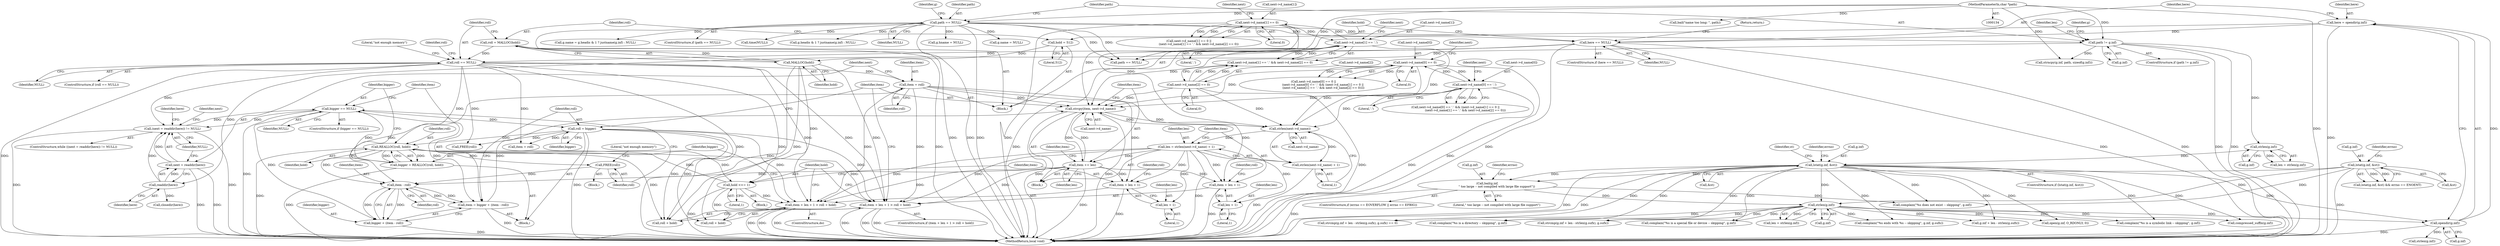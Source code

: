 digraph "0_pigz_fdad1406b3ec809f4954ff7cdf9e99eb18c2458f@API" {
"1000541" [label="(Call,strcpy(item, next->d_name))"];
"1000531" [label="(Call,item = bigger + (item - roll))"];
"1000522" [label="(Call,bigger == NULL)"];
"1000516" [label="(Call,bigger = REALLOC(roll, hold))"];
"1000518" [label="(Call,REALLOC(roll, hold))"];
"1000538" [label="(Call,roll = bigger)"];
"1000421" [label="(Call,roll == NULL)"];
"1000416" [label="(Call,roll = MALLOC(hold))"];
"1000418" [label="(Call,MALLOC(hold))"];
"1000413" [label="(Call,hold = 512)"];
"1000409" [label="(Call,here == NULL)"];
"1000402" [label="(Call,here = opendir(g.inf))"];
"1000404" [label="(Call,opendir(g.inf))"];
"1000232" [label="(Call,lstat(g.inf, &st))"];
"1000227" [label="(Call,strlen(g.inf))"];
"1000196" [label="(Call,path != g.inf)"];
"1000148" [label="(Call,path == NULL)"];
"1000135" [label="(MethodParameterIn,char *path)"];
"1000304" [label="(Call,strlen(g.inf))"];
"1000281" [label="(Call,bail(g.inf,\n                    \" too large -- not compiled with large file support\"))"];
"1000264" [label="(Call,lstat(g.inf, &st))"];
"1000504" [label="(Call,hold <<= 1)"];
"1000435" [label="(Call,(next = readdir(here)) != NULL)"];
"1000436" [label="(Call,next = readdir(here))"];
"1000438" [label="(Call,readdir(here))"];
"1000535" [label="(Call,item - roll)"];
"1000431" [label="(Call,item = roll)"];
"1000546" [label="(Call,item += len)"];
"1000483" [label="(Call,len = strlen(next->d_name) + 1)"];
"1000486" [label="(Call,strlen(next->d_name))"];
"1000460" [label="(Call,next->d_name[1] == 0)"];
"1000468" [label="(Call,next->d_name[1] == '.')"];
"1000475" [label="(Call,next->d_name[2] == 0)"];
"1000444" [label="(Call,next->d_name[0] == 0)"];
"1000452" [label="(Call,next->d_name[0] == '.')"];
"1000541" [label="(Call,strcpy(item, next->d_name))"];
"1000526" [label="(Call,FREE(roll))"];
"1000492" [label="(Call,item + len + 1 > roll + hold)"];
"1000493" [label="(Call,item + len + 1)"];
"1000495" [label="(Call,len + 1)"];
"1000507" [label="(Call,item + len + 1 > roll + hold)"];
"1000508" [label="(Call,item + len + 1)"];
"1000510" [label="(Call,len + 1)"];
"1000533" [label="(Call,bigger + (item - roll))"];
"1000485" [label="(Call,strlen(next->d_name) + 1)"];
"1000538" [label="(Call,roll = bigger)"];
"1000281" [label="(Call,bail(g.inf,\n                    \" too large -- not compiled with large file support\"))"];
"1000782" [label="(Call,g.headis & 1 ? justname(g.inf) : NULL)"];
"1000222" [label="(Call,bail(\"name too long: \", path))"];
"1000695" [label="(Call,g.inf + len - strlen(g.sufx))"];
"1000410" [label="(Identifier,here)"];
"1000458" [label="(Literal,'.')"];
"1000273" [label="(ControlStructure,if (errno == EOVERFLOW || errno == EFBIG))"];
"1000461" [label="(Call,next->d_name[1])"];
"1000421" [label="(Call,roll == NULL)"];
"1000739" [label="(Call,compressed_suffix(g.inf))"];
"1000483" [label="(Call,len = strlen(next->d_name) + 1)"];
"1000439" [label="(Identifier,here)"];
"1000486" [label="(Call,strlen(next->d_name))"];
"1000532" [label="(Identifier,item)"];
"1000425" [label="(Literal,\"not enough memory\")"];
"1000693" [label="(Call,strcmp(g.inf + len - strlen(g.sufx), g.sufx) == 0)"];
"1000443" [label="(Call,next->d_name[0] == 0 ||\n                    (next->d_name[0] == '.' && (next->d_name[1] == 0 ||\n                     (next->d_name[1] == '.' && next->d_name[2] == 0))))"];
"1000519" [label="(Identifier,roll)"];
"1000285" [label="(Literal,\" too large -- not compiled with large file support\")"];
"1000481" [label="(Literal,0)"];
"1000535" [label="(Call,item - roll)"];
"1000445" [label="(Call,next->d_name[0])"];
"1000302" [label="(Call,len = strlen(g.inf))"];
"1000231" [label="(ControlStructure,if (lstat(g.inf, &st)))"];
"1000520" [label="(Identifier,hold)"];
"1000506" [label="(Literal,1)"];
"1000537" [label="(Identifier,roll)"];
"1000432" [label="(Identifier,item)"];
"1000202" [label="(Call,strncpy(g.inf, path, sizeof(g.inf)))"];
"1000440" [label="(Identifier,NULL)"];
"1000529" [label="(Literal,\"not enough memory\")"];
"1000513" [label="(Call,roll + hold)"];
"1000227" [label="(Call,strlen(g.inf))"];
"1000539" [label="(Identifier,roll)"];
"1000287" [label="(Identifier,errno)"];
"1000271" [label="(Identifier,errno)"];
"1000516" [label="(Call,bigger = REALLOC(roll, hold))"];
"1000435" [label="(Call,(next = readdir(here)) != NULL)"];
"1000413" [label="(Call,hold = 512)"];
"1000606" [label="(Call,item = roll)"];
"1000431" [label="(Call,item = roll)"];
"1000232" [label="(Call,lstat(g.inf, &st))"];
"1000471" [label="(Identifier,next)"];
"1000514" [label="(Identifier,roll)"];
"1000521" [label="(ControlStructure,if (bigger == NULL))"];
"1000304" [label="(Call,strlen(g.inf))"];
"1000563" [label="(Call,strlen(g.inf))"];
"1000547" [label="(Identifier,item)"];
"1000811" [label="(Call,g.hname = NULL)"];
"1000412" [label="(Return,return;)"];
"1000282" [label="(Call,g.inf)"];
"1000263" [label="(Call,lstat(g.inf, &st) && errno == ENOENT)"];
"1000534" [label="(Identifier,bigger)"];
"1000415" [label="(Literal,512)"];
"1000526" [label="(Call,FREE(roll))"];
"1000404" [label="(Call,opendir(g.inf))"];
"1000333" [label="(Call,complain(\"%s is a special file or device -- skipping\", g.inf))"];
"1000459" [label="(Call,next->d_name[1] == 0 ||\n                     (next->d_name[1] == '.' && next->d_name[2] == 0))"];
"1000960" [label="(Call,path == NULL)"];
"1000419" [label="(Identifier,hold)"];
"1000450" [label="(Literal,0)"];
"1000508" [label="(Call,item + len + 1)"];
"1000710" [label="(Call,complain(\"%s ends with %s -- skipping\", g.inf, g.sufx))"];
"1000493" [label="(Call,item + len + 1)"];
"1001438" [label="(MethodReturn,local void)"];
"1000162" [label="(Call,g.name = NULL)"];
"1000135" [label="(MethodParameterIn,char *path)"];
"1000204" [label="(Identifier,g)"];
"1000429" [label="(Identifier,roll)"];
"1000778" [label="(Call,g.name = g.headis & 1 ? justname(g.inf) : NULL)"];
"1000497" [label="(Literal,1)"];
"1000504" [label="(Call,hold <<= 1)"];
"1000554" [label="(Identifier,here)"];
"1000533" [label="(Call,bigger + (item - roll))"];
"1000417" [label="(Identifier,roll)"];
"1000455" [label="(Identifier,next)"];
"1000453" [label="(Call,next->d_name[0])"];
"1000523" [label="(Identifier,bigger)"];
"1000437" [label="(Identifier,next)"];
"1000147" [label="(ControlStructure,if (path == NULL))"];
"1000548" [label="(Identifier,len)"];
"1000543" [label="(Call,next->d_name)"];
"1000242" [label="(Identifier,errno)"];
"1000149" [label="(Identifier,path)"];
"1000463" [label="(Identifier,next)"];
"1000233" [label="(Call,g.inf)"];
"1000546" [label="(Call,item += len)"];
"1000402" [label="(Call,here = opendir(g.inf))"];
"1000498" [label="(Call,roll + hold)"];
"1000452" [label="(Call,next->d_name[0] == '.')"];
"1000423" [label="(Identifier,NULL)"];
"1000411" [label="(Identifier,NULL)"];
"1000444" [label="(Call,next->d_name[0] == 0)"];
"1000487" [label="(Call,next->d_name)"];
"1000468" [label="(Call,next->d_name[1] == '.')"];
"1000499" [label="(Identifier,roll)"];
"1000510" [label="(Call,len + 1)"];
"1000466" [label="(Literal,0)"];
"1000495" [label="(Call,len + 1)"];
"1000540" [label="(Identifier,bigger)"];
"1000492" [label="(Call,item + len + 1 > roll + hold)"];
"1000416" [label="(Call,roll = MALLOC(hold))"];
"1000478" [label="(Identifier,next)"];
"1000226" [label="(Identifier,len)"];
"1000451" [label="(Call,next->d_name[0] == '.' && (next->d_name[1] == 0 ||\n                     (next->d_name[1] == '.' && next->d_name[2] == 0)))"];
"1000485" [label="(Call,strlen(next->d_name) + 1)"];
"1000496" [label="(Identifier,len)"];
"1000447" [label="(Identifier,next)"];
"1000408" [label="(ControlStructure,if (here == NULL))"];
"1000522" [label="(Call,bigger == NULL)"];
"1000484" [label="(Identifier,len)"];
"1000511" [label="(Identifier,len)"];
"1000236" [label="(Call,&st)"];
"1000264" [label="(Call,lstat(g.inf, &st))"];
"1000469" [label="(Call,next->d_name[1])"];
"1000460" [label="(Call,next->d_name[1] == 0)"];
"1000507" [label="(Call,item + len + 1 > roll + hold)"];
"1000541" [label="(Call,strcpy(item, next->d_name))"];
"1000150" [label="(Identifier,NULL)"];
"1000305" [label="(Call,g.inf)"];
"1000761" [label="(Call,open(g.inf, O_RDONLY, 0))"];
"1000551" [label="(Identifier,item)"];
"1000525" [label="(Block,)"];
"1000268" [label="(Call,&st)"];
"1000296" [label="(Call,complain(\"%s does not exist -- skipping\", g.inf))"];
"1000474" [label="(Literal,'.')"];
"1000475" [label="(Call,next->d_name[2] == 0)"];
"1000265" [label="(Call,g.inf)"];
"1000509" [label="(Identifier,item)"];
"1000518" [label="(Call,REALLOC(roll, hold))"];
"1000433" [label="(Identifier,roll)"];
"1000313" [label="(Identifier,st)"];
"1000197" [label="(Identifier,path)"];
"1000531" [label="(Call,item = bigger + (item - roll))"];
"1000505" [label="(Identifier,hold)"];
"1000491" [label="(ControlStructure,if (item + len + 1 > roll + hold))"];
"1000358" [label="(Call,complain(\"%s is a symbolic link -- skipping\", g.inf))"];
"1000467" [label="(Call,next->d_name[1] == '.' && next->d_name[2] == 0)"];
"1000414" [label="(Identifier,hold)"];
"1000512" [label="(Literal,1)"];
"1000438" [label="(Call,readdir(here))"];
"1000441" [label="(Block,)"];
"1000501" [label="(Block,)"];
"1000148" [label="(Call,path == NULL)"];
"1000422" [label="(Identifier,roll)"];
"1000490" [label="(Literal,1)"];
"1000378" [label="(Call,complain(\"%s is a directory -- skipping\", g.inf))"];
"1000184" [label="(Call,time(NULL))"];
"1000524" [label="(Identifier,NULL)"];
"1000694" [label="(Call,strcmp(g.inf + len - strlen(g.sufx), g.sufx))"];
"1000553" [label="(Call,closedir(here))"];
"1000403" [label="(Identifier,here)"];
"1000420" [label="(ControlStructure,if (roll == NULL))"];
"1000503" [label="(Block,)"];
"1000228" [label="(Call,g.inf)"];
"1000196" [label="(Call,path != g.inf)"];
"1000536" [label="(Identifier,item)"];
"1000418" [label="(Call,MALLOC(hold))"];
"1000669" [label="(Call,FREE(roll))"];
"1000225" [label="(Call,len = strlen(g.inf))"];
"1000409" [label="(Call,here == NULL)"];
"1000502" [label="(ControlStructure,do)"];
"1000517" [label="(Identifier,bigger)"];
"1000195" [label="(ControlStructure,if (path != g.inf))"];
"1000405" [label="(Call,g.inf)"];
"1000527" [label="(Identifier,roll)"];
"1000476" [label="(Call,next->d_name[2])"];
"1000392" [label="(Block,)"];
"1000198" [label="(Call,g.inf)"];
"1000436" [label="(Call,next = readdir(here))"];
"1000494" [label="(Identifier,item)"];
"1000542" [label="(Identifier,item)"];
"1000434" [label="(ControlStructure,while ((next = readdir(here)) != NULL))"];
"1000154" [label="(Identifier,g)"];
"1000541" -> "1000441"  [label="AST: "];
"1000541" -> "1000543"  [label="CFG: "];
"1000542" -> "1000541"  [label="AST: "];
"1000543" -> "1000541"  [label="AST: "];
"1000547" -> "1000541"  [label="CFG: "];
"1000541" -> "1001438"  [label="DDG: "];
"1000541" -> "1001438"  [label="DDG: "];
"1000541" -> "1000486"  [label="DDG: "];
"1000531" -> "1000541"  [label="DDG: "];
"1000431" -> "1000541"  [label="DDG: "];
"1000546" -> "1000541"  [label="DDG: "];
"1000460" -> "1000541"  [label="DDG: "];
"1000475" -> "1000541"  [label="DDG: "];
"1000468" -> "1000541"  [label="DDG: "];
"1000444" -> "1000541"  [label="DDG: "];
"1000452" -> "1000541"  [label="DDG: "];
"1000486" -> "1000541"  [label="DDG: "];
"1000541" -> "1000546"  [label="DDG: "];
"1000531" -> "1000501"  [label="AST: "];
"1000531" -> "1000533"  [label="CFG: "];
"1000532" -> "1000531"  [label="AST: "];
"1000533" -> "1000531"  [label="AST: "];
"1000539" -> "1000531"  [label="CFG: "];
"1000531" -> "1001438"  [label="DDG: "];
"1000522" -> "1000531"  [label="DDG: "];
"1000535" -> "1000531"  [label="DDG: "];
"1000535" -> "1000531"  [label="DDG: "];
"1000522" -> "1000521"  [label="AST: "];
"1000522" -> "1000524"  [label="CFG: "];
"1000523" -> "1000522"  [label="AST: "];
"1000524" -> "1000522"  [label="AST: "];
"1000527" -> "1000522"  [label="CFG: "];
"1000532" -> "1000522"  [label="CFG: "];
"1000522" -> "1001438"  [label="DDG: "];
"1000522" -> "1000435"  [label="DDG: "];
"1000516" -> "1000522"  [label="DDG: "];
"1000435" -> "1000522"  [label="DDG: "];
"1000522" -> "1000533"  [label="DDG: "];
"1000522" -> "1000538"  [label="DDG: "];
"1000516" -> "1000501"  [label="AST: "];
"1000516" -> "1000518"  [label="CFG: "];
"1000517" -> "1000516"  [label="AST: "];
"1000518" -> "1000516"  [label="AST: "];
"1000523" -> "1000516"  [label="CFG: "];
"1000516" -> "1001438"  [label="DDG: "];
"1000518" -> "1000516"  [label="DDG: "];
"1000518" -> "1000516"  [label="DDG: "];
"1000518" -> "1000520"  [label="CFG: "];
"1000519" -> "1000518"  [label="AST: "];
"1000520" -> "1000518"  [label="AST: "];
"1000518" -> "1001438"  [label="DDG: "];
"1000518" -> "1000492"  [label="DDG: "];
"1000518" -> "1000498"  [label="DDG: "];
"1000518" -> "1000504"  [label="DDG: "];
"1000538" -> "1000518"  [label="DDG: "];
"1000421" -> "1000518"  [label="DDG: "];
"1000504" -> "1000518"  [label="DDG: "];
"1000518" -> "1000526"  [label="DDG: "];
"1000518" -> "1000535"  [label="DDG: "];
"1000538" -> "1000501"  [label="AST: "];
"1000538" -> "1000540"  [label="CFG: "];
"1000539" -> "1000538"  [label="AST: "];
"1000540" -> "1000538"  [label="AST: "];
"1000542" -> "1000538"  [label="CFG: "];
"1000538" -> "1001438"  [label="DDG: "];
"1000538" -> "1000492"  [label="DDG: "];
"1000538" -> "1000498"  [label="DDG: "];
"1000538" -> "1000507"  [label="DDG: "];
"1000538" -> "1000513"  [label="DDG: "];
"1000538" -> "1000606"  [label="DDG: "];
"1000538" -> "1000669"  [label="DDG: "];
"1000421" -> "1000420"  [label="AST: "];
"1000421" -> "1000423"  [label="CFG: "];
"1000422" -> "1000421"  [label="AST: "];
"1000423" -> "1000421"  [label="AST: "];
"1000425" -> "1000421"  [label="CFG: "];
"1000429" -> "1000421"  [label="CFG: "];
"1000421" -> "1001438"  [label="DDG: "];
"1000416" -> "1000421"  [label="DDG: "];
"1000409" -> "1000421"  [label="DDG: "];
"1000421" -> "1000431"  [label="DDG: "];
"1000421" -> "1000435"  [label="DDG: "];
"1000421" -> "1000492"  [label="DDG: "];
"1000421" -> "1000498"  [label="DDG: "];
"1000421" -> "1000507"  [label="DDG: "];
"1000421" -> "1000513"  [label="DDG: "];
"1000421" -> "1000606"  [label="DDG: "];
"1000421" -> "1000669"  [label="DDG: "];
"1000416" -> "1000392"  [label="AST: "];
"1000416" -> "1000418"  [label="CFG: "];
"1000417" -> "1000416"  [label="AST: "];
"1000418" -> "1000416"  [label="AST: "];
"1000422" -> "1000416"  [label="CFG: "];
"1000416" -> "1001438"  [label="DDG: "];
"1000418" -> "1000416"  [label="DDG: "];
"1000418" -> "1000419"  [label="CFG: "];
"1000419" -> "1000418"  [label="AST: "];
"1000418" -> "1001438"  [label="DDG: "];
"1000413" -> "1000418"  [label="DDG: "];
"1000418" -> "1000492"  [label="DDG: "];
"1000418" -> "1000498"  [label="DDG: "];
"1000418" -> "1000504"  [label="DDG: "];
"1000413" -> "1000392"  [label="AST: "];
"1000413" -> "1000415"  [label="CFG: "];
"1000414" -> "1000413"  [label="AST: "];
"1000415" -> "1000413"  [label="AST: "];
"1000417" -> "1000413"  [label="CFG: "];
"1000409" -> "1000408"  [label="AST: "];
"1000409" -> "1000411"  [label="CFG: "];
"1000410" -> "1000409"  [label="AST: "];
"1000411" -> "1000409"  [label="AST: "];
"1000412" -> "1000409"  [label="CFG: "];
"1000414" -> "1000409"  [label="CFG: "];
"1000409" -> "1001438"  [label="DDG: "];
"1000409" -> "1001438"  [label="DDG: "];
"1000409" -> "1001438"  [label="DDG: "];
"1000402" -> "1000409"  [label="DDG: "];
"1000148" -> "1000409"  [label="DDG: "];
"1000409" -> "1000438"  [label="DDG: "];
"1000402" -> "1000392"  [label="AST: "];
"1000402" -> "1000404"  [label="CFG: "];
"1000403" -> "1000402"  [label="AST: "];
"1000404" -> "1000402"  [label="AST: "];
"1000410" -> "1000402"  [label="CFG: "];
"1000402" -> "1001438"  [label="DDG: "];
"1000404" -> "1000402"  [label="DDG: "];
"1000404" -> "1000405"  [label="CFG: "];
"1000405" -> "1000404"  [label="AST: "];
"1000404" -> "1001438"  [label="DDG: "];
"1000232" -> "1000404"  [label="DDG: "];
"1000304" -> "1000404"  [label="DDG: "];
"1000404" -> "1000563"  [label="DDG: "];
"1000232" -> "1000231"  [label="AST: "];
"1000232" -> "1000236"  [label="CFG: "];
"1000233" -> "1000232"  [label="AST: "];
"1000236" -> "1000232"  [label="AST: "];
"1000242" -> "1000232"  [label="CFG: "];
"1000313" -> "1000232"  [label="CFG: "];
"1000232" -> "1001438"  [label="DDG: "];
"1000232" -> "1001438"  [label="DDG: "];
"1000227" -> "1000232"  [label="DDG: "];
"1000232" -> "1000281"  [label="DDG: "];
"1000232" -> "1000296"  [label="DDG: "];
"1000232" -> "1000304"  [label="DDG: "];
"1000232" -> "1000333"  [label="DDG: "];
"1000232" -> "1000358"  [label="DDG: "];
"1000232" -> "1000378"  [label="DDG: "];
"1000232" -> "1000693"  [label="DDG: "];
"1000232" -> "1000694"  [label="DDG: "];
"1000232" -> "1000695"  [label="DDG: "];
"1000232" -> "1000710"  [label="DDG: "];
"1000232" -> "1000739"  [label="DDG: "];
"1000232" -> "1000761"  [label="DDG: "];
"1000227" -> "1000225"  [label="AST: "];
"1000227" -> "1000228"  [label="CFG: "];
"1000228" -> "1000227"  [label="AST: "];
"1000225" -> "1000227"  [label="CFG: "];
"1000227" -> "1000225"  [label="DDG: "];
"1000196" -> "1000227"  [label="DDG: "];
"1000196" -> "1000195"  [label="AST: "];
"1000196" -> "1000198"  [label="CFG: "];
"1000197" -> "1000196"  [label="AST: "];
"1000198" -> "1000196"  [label="AST: "];
"1000204" -> "1000196"  [label="CFG: "];
"1000226" -> "1000196"  [label="CFG: "];
"1000196" -> "1001438"  [label="DDG: "];
"1000196" -> "1001438"  [label="DDG: "];
"1000148" -> "1000196"  [label="DDG: "];
"1000135" -> "1000196"  [label="DDG: "];
"1000196" -> "1000202"  [label="DDG: "];
"1000196" -> "1000960"  [label="DDG: "];
"1000148" -> "1000147"  [label="AST: "];
"1000148" -> "1000150"  [label="CFG: "];
"1000149" -> "1000148"  [label="AST: "];
"1000150" -> "1000148"  [label="AST: "];
"1000154" -> "1000148"  [label="CFG: "];
"1000197" -> "1000148"  [label="CFG: "];
"1000148" -> "1001438"  [label="DDG: "];
"1000148" -> "1001438"  [label="DDG: "];
"1000148" -> "1001438"  [label="DDG: "];
"1000135" -> "1000148"  [label="DDG: "];
"1000148" -> "1000162"  [label="DDG: "];
"1000148" -> "1000184"  [label="DDG: "];
"1000148" -> "1000778"  [label="DDG: "];
"1000148" -> "1000782"  [label="DDG: "];
"1000148" -> "1000811"  [label="DDG: "];
"1000148" -> "1000960"  [label="DDG: "];
"1000148" -> "1000960"  [label="DDG: "];
"1000135" -> "1000134"  [label="AST: "];
"1000135" -> "1001438"  [label="DDG: "];
"1000135" -> "1000202"  [label="DDG: "];
"1000135" -> "1000222"  [label="DDG: "];
"1000135" -> "1000960"  [label="DDG: "];
"1000304" -> "1000302"  [label="AST: "];
"1000304" -> "1000305"  [label="CFG: "];
"1000305" -> "1000304"  [label="AST: "];
"1000302" -> "1000304"  [label="CFG: "];
"1000304" -> "1000302"  [label="DDG: "];
"1000281" -> "1000304"  [label="DDG: "];
"1000264" -> "1000304"  [label="DDG: "];
"1000304" -> "1000333"  [label="DDG: "];
"1000304" -> "1000358"  [label="DDG: "];
"1000304" -> "1000378"  [label="DDG: "];
"1000304" -> "1000693"  [label="DDG: "];
"1000304" -> "1000694"  [label="DDG: "];
"1000304" -> "1000695"  [label="DDG: "];
"1000304" -> "1000710"  [label="DDG: "];
"1000304" -> "1000739"  [label="DDG: "];
"1000304" -> "1000761"  [label="DDG: "];
"1000281" -> "1000273"  [label="AST: "];
"1000281" -> "1000285"  [label="CFG: "];
"1000282" -> "1000281"  [label="AST: "];
"1000285" -> "1000281"  [label="AST: "];
"1000287" -> "1000281"  [label="CFG: "];
"1000281" -> "1001438"  [label="DDG: "];
"1000264" -> "1000281"  [label="DDG: "];
"1000281" -> "1000296"  [label="DDG: "];
"1000264" -> "1000263"  [label="AST: "];
"1000264" -> "1000268"  [label="CFG: "];
"1000265" -> "1000264"  [label="AST: "];
"1000268" -> "1000264"  [label="AST: "];
"1000271" -> "1000264"  [label="CFG: "];
"1000263" -> "1000264"  [label="CFG: "];
"1000264" -> "1001438"  [label="DDG: "];
"1000264" -> "1000263"  [label="DDG: "];
"1000264" -> "1000263"  [label="DDG: "];
"1000264" -> "1000296"  [label="DDG: "];
"1000504" -> "1000503"  [label="AST: "];
"1000504" -> "1000506"  [label="CFG: "];
"1000505" -> "1000504"  [label="AST: "];
"1000506" -> "1000504"  [label="AST: "];
"1000509" -> "1000504"  [label="CFG: "];
"1000504" -> "1001438"  [label="DDG: "];
"1000504" -> "1000507"  [label="DDG: "];
"1000504" -> "1000513"  [label="DDG: "];
"1000435" -> "1000434"  [label="AST: "];
"1000435" -> "1000440"  [label="CFG: "];
"1000436" -> "1000435"  [label="AST: "];
"1000440" -> "1000435"  [label="AST: "];
"1000447" -> "1000435"  [label="CFG: "];
"1000554" -> "1000435"  [label="CFG: "];
"1000435" -> "1001438"  [label="DDG: "];
"1000435" -> "1001438"  [label="DDG: "];
"1000436" -> "1000435"  [label="DDG: "];
"1000438" -> "1000435"  [label="DDG: "];
"1000436" -> "1000438"  [label="CFG: "];
"1000437" -> "1000436"  [label="AST: "];
"1000438" -> "1000436"  [label="AST: "];
"1000440" -> "1000436"  [label="CFG: "];
"1000436" -> "1001438"  [label="DDG: "];
"1000436" -> "1001438"  [label="DDG: "];
"1000438" -> "1000436"  [label="DDG: "];
"1000438" -> "1000439"  [label="CFG: "];
"1000439" -> "1000438"  [label="AST: "];
"1000438" -> "1000553"  [label="DDG: "];
"1000535" -> "1000533"  [label="AST: "];
"1000535" -> "1000537"  [label="CFG: "];
"1000536" -> "1000535"  [label="AST: "];
"1000537" -> "1000535"  [label="AST: "];
"1000533" -> "1000535"  [label="CFG: "];
"1000535" -> "1000533"  [label="DDG: "];
"1000535" -> "1000533"  [label="DDG: "];
"1000431" -> "1000535"  [label="DDG: "];
"1000546" -> "1000535"  [label="DDG: "];
"1000526" -> "1000535"  [label="DDG: "];
"1000431" -> "1000392"  [label="AST: "];
"1000431" -> "1000433"  [label="CFG: "];
"1000432" -> "1000431"  [label="AST: "];
"1000433" -> "1000431"  [label="AST: "];
"1000437" -> "1000431"  [label="CFG: "];
"1000431" -> "1000492"  [label="DDG: "];
"1000431" -> "1000493"  [label="DDG: "];
"1000431" -> "1000507"  [label="DDG: "];
"1000431" -> "1000508"  [label="DDG: "];
"1000546" -> "1000441"  [label="AST: "];
"1000546" -> "1000548"  [label="CFG: "];
"1000547" -> "1000546"  [label="AST: "];
"1000548" -> "1000546"  [label="AST: "];
"1000551" -> "1000546"  [label="CFG: "];
"1000546" -> "1001438"  [label="DDG: "];
"1000546" -> "1000492"  [label="DDG: "];
"1000546" -> "1000493"  [label="DDG: "];
"1000546" -> "1000507"  [label="DDG: "];
"1000546" -> "1000508"  [label="DDG: "];
"1000483" -> "1000546"  [label="DDG: "];
"1000483" -> "1000441"  [label="AST: "];
"1000483" -> "1000485"  [label="CFG: "];
"1000484" -> "1000483"  [label="AST: "];
"1000485" -> "1000483"  [label="AST: "];
"1000494" -> "1000483"  [label="CFG: "];
"1000483" -> "1001438"  [label="DDG: "];
"1000486" -> "1000483"  [label="DDG: "];
"1000483" -> "1000492"  [label="DDG: "];
"1000483" -> "1000493"  [label="DDG: "];
"1000483" -> "1000495"  [label="DDG: "];
"1000483" -> "1000507"  [label="DDG: "];
"1000483" -> "1000508"  [label="DDG: "];
"1000483" -> "1000510"  [label="DDG: "];
"1000486" -> "1000485"  [label="AST: "];
"1000486" -> "1000487"  [label="CFG: "];
"1000487" -> "1000486"  [label="AST: "];
"1000490" -> "1000486"  [label="CFG: "];
"1000486" -> "1000485"  [label="DDG: "];
"1000460" -> "1000486"  [label="DDG: "];
"1000475" -> "1000486"  [label="DDG: "];
"1000468" -> "1000486"  [label="DDG: "];
"1000444" -> "1000486"  [label="DDG: "];
"1000452" -> "1000486"  [label="DDG: "];
"1000460" -> "1000459"  [label="AST: "];
"1000460" -> "1000466"  [label="CFG: "];
"1000461" -> "1000460"  [label="AST: "];
"1000466" -> "1000460"  [label="AST: "];
"1000471" -> "1000460"  [label="CFG: "];
"1000459" -> "1000460"  [label="CFG: "];
"1000460" -> "1001438"  [label="DDG: "];
"1000460" -> "1000459"  [label="DDG: "];
"1000460" -> "1000459"  [label="DDG: "];
"1000468" -> "1000460"  [label="DDG: "];
"1000460" -> "1000468"  [label="DDG: "];
"1000468" -> "1000467"  [label="AST: "];
"1000468" -> "1000474"  [label="CFG: "];
"1000469" -> "1000468"  [label="AST: "];
"1000474" -> "1000468"  [label="AST: "];
"1000478" -> "1000468"  [label="CFG: "];
"1000467" -> "1000468"  [label="CFG: "];
"1000468" -> "1001438"  [label="DDG: "];
"1000468" -> "1000467"  [label="DDG: "];
"1000468" -> "1000467"  [label="DDG: "];
"1000475" -> "1000467"  [label="AST: "];
"1000475" -> "1000481"  [label="CFG: "];
"1000476" -> "1000475"  [label="AST: "];
"1000481" -> "1000475"  [label="AST: "];
"1000467" -> "1000475"  [label="CFG: "];
"1000475" -> "1001438"  [label="DDG: "];
"1000475" -> "1000467"  [label="DDG: "];
"1000475" -> "1000467"  [label="DDG: "];
"1000444" -> "1000443"  [label="AST: "];
"1000444" -> "1000450"  [label="CFG: "];
"1000445" -> "1000444"  [label="AST: "];
"1000450" -> "1000444"  [label="AST: "];
"1000455" -> "1000444"  [label="CFG: "];
"1000443" -> "1000444"  [label="CFG: "];
"1000444" -> "1001438"  [label="DDG: "];
"1000444" -> "1000443"  [label="DDG: "];
"1000444" -> "1000443"  [label="DDG: "];
"1000452" -> "1000444"  [label="DDG: "];
"1000444" -> "1000452"  [label="DDG: "];
"1000452" -> "1000451"  [label="AST: "];
"1000452" -> "1000458"  [label="CFG: "];
"1000453" -> "1000452"  [label="AST: "];
"1000458" -> "1000452"  [label="AST: "];
"1000463" -> "1000452"  [label="CFG: "];
"1000451" -> "1000452"  [label="CFG: "];
"1000452" -> "1001438"  [label="DDG: "];
"1000452" -> "1000451"  [label="DDG: "];
"1000452" -> "1000451"  [label="DDG: "];
"1000526" -> "1000525"  [label="AST: "];
"1000526" -> "1000527"  [label="CFG: "];
"1000527" -> "1000526"  [label="AST: "];
"1000529" -> "1000526"  [label="CFG: "];
"1000492" -> "1000491"  [label="AST: "];
"1000492" -> "1000498"  [label="CFG: "];
"1000493" -> "1000492"  [label="AST: "];
"1000498" -> "1000492"  [label="AST: "];
"1000505" -> "1000492"  [label="CFG: "];
"1000542" -> "1000492"  [label="CFG: "];
"1000492" -> "1001438"  [label="DDG: "];
"1000492" -> "1001438"  [label="DDG: "];
"1000492" -> "1001438"  [label="DDG: "];
"1000493" -> "1000495"  [label="CFG: "];
"1000494" -> "1000493"  [label="AST: "];
"1000495" -> "1000493"  [label="AST: "];
"1000499" -> "1000493"  [label="CFG: "];
"1000493" -> "1001438"  [label="DDG: "];
"1000495" -> "1000497"  [label="CFG: "];
"1000496" -> "1000495"  [label="AST: "];
"1000497" -> "1000495"  [label="AST: "];
"1000507" -> "1000502"  [label="AST: "];
"1000507" -> "1000513"  [label="CFG: "];
"1000508" -> "1000507"  [label="AST: "];
"1000513" -> "1000507"  [label="AST: "];
"1000505" -> "1000507"  [label="CFG: "];
"1000517" -> "1000507"  [label="CFG: "];
"1000507" -> "1001438"  [label="DDG: "];
"1000507" -> "1001438"  [label="DDG: "];
"1000507" -> "1001438"  [label="DDG: "];
"1000508" -> "1000510"  [label="CFG: "];
"1000509" -> "1000508"  [label="AST: "];
"1000510" -> "1000508"  [label="AST: "];
"1000514" -> "1000508"  [label="CFG: "];
"1000508" -> "1001438"  [label="DDG: "];
"1000510" -> "1000512"  [label="CFG: "];
"1000511" -> "1000510"  [label="AST: "];
"1000512" -> "1000510"  [label="AST: "];
"1000534" -> "1000533"  [label="AST: "];
"1000533" -> "1001438"  [label="DDG: "];
"1000485" -> "1000490"  [label="CFG: "];
"1000490" -> "1000485"  [label="AST: "];
"1000485" -> "1001438"  [label="DDG: "];
}
